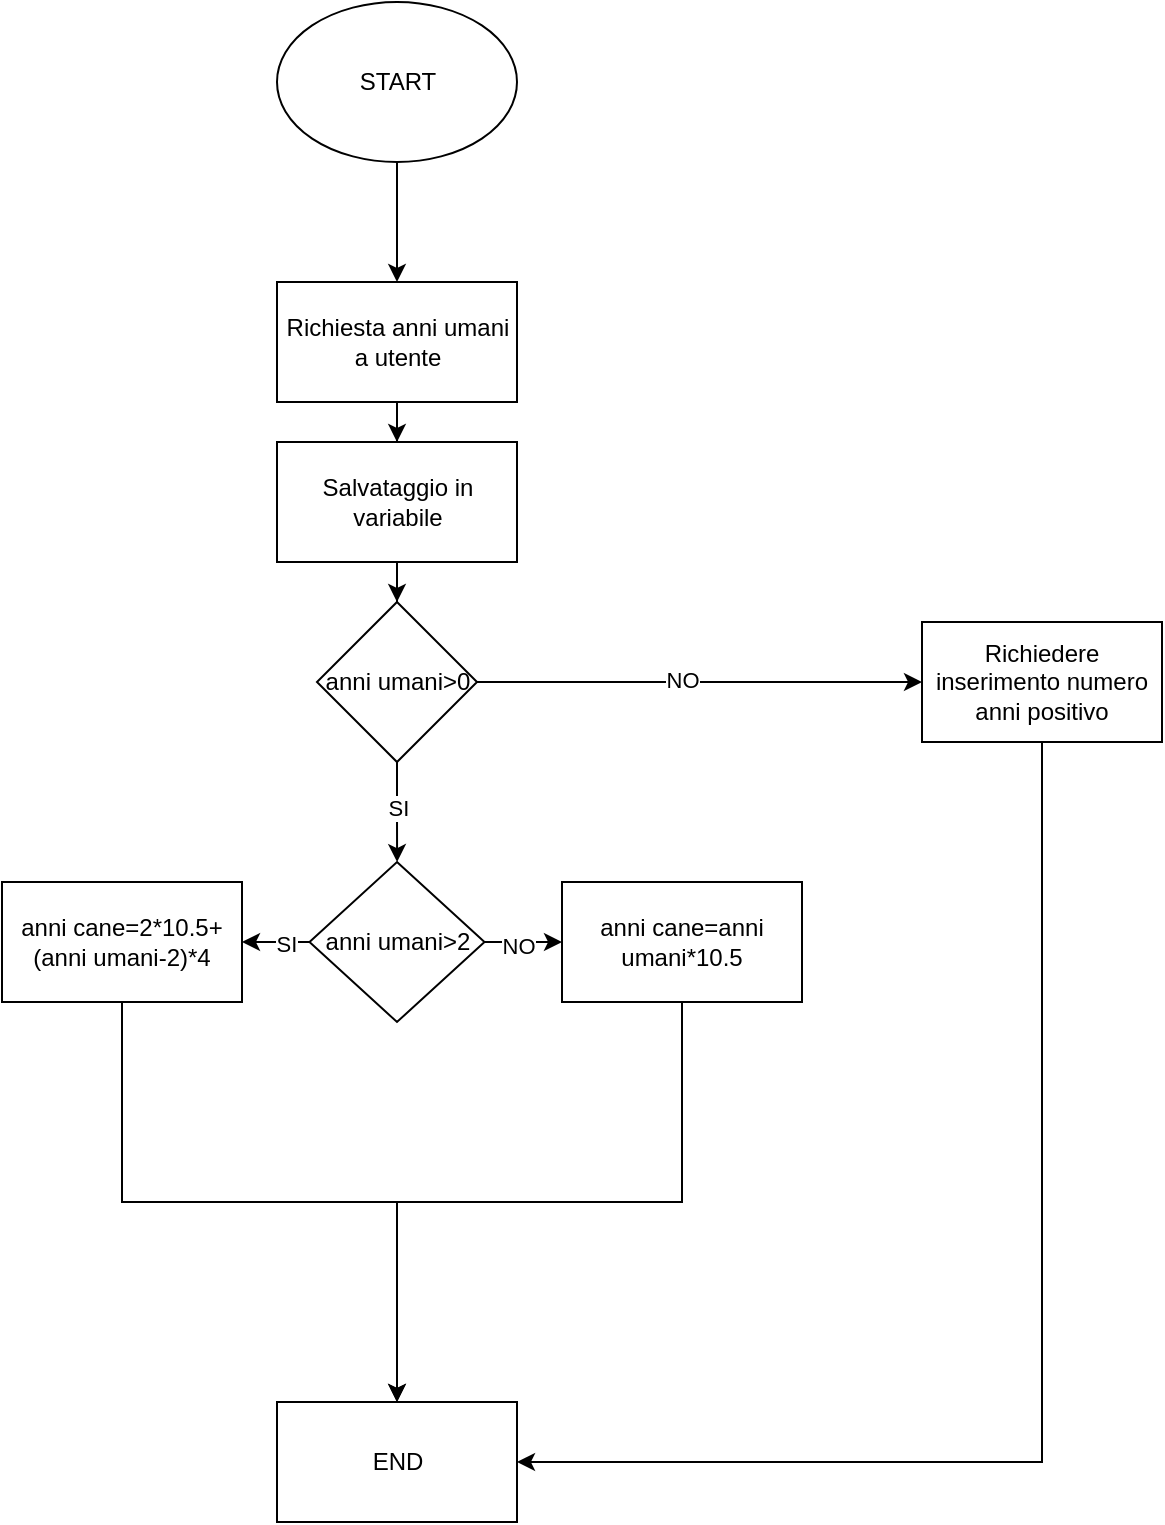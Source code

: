 <mxfile version="24.0.7" type="device">
  <diagram name="Pagina-1" id="sdpn4SL6XhX261tILwV5">
    <mxGraphModel dx="880" dy="529" grid="1" gridSize="10" guides="1" tooltips="1" connect="1" arrows="1" fold="1" page="1" pageScale="1" pageWidth="827" pageHeight="1169" math="0" shadow="0">
      <root>
        <mxCell id="0" />
        <mxCell id="1" parent="0" />
        <mxCell id="wHGuvWNhkksT_jJrm1FT-20" value="" style="edgeStyle=orthogonalEdgeStyle;rounded=0;orthogonalLoop=1;jettySize=auto;html=1;" parent="1" source="wHGuvWNhkksT_jJrm1FT-18" edge="1">
          <mxGeometry relative="1" as="geometry">
            <mxPoint x="397.5" y="160" as="targetPoint" />
          </mxGeometry>
        </mxCell>
        <mxCell id="wHGuvWNhkksT_jJrm1FT-18" value="START" style="ellipse;whiteSpace=wrap;html=1;" parent="1" vertex="1">
          <mxGeometry x="337.5" y="20" width="120" height="80" as="geometry" />
        </mxCell>
        <mxCell id="kc7ZdKqNgRIp1ESYsqee-3" value="" style="edgeStyle=orthogonalEdgeStyle;rounded=0;orthogonalLoop=1;jettySize=auto;html=1;" edge="1" parent="1" source="kc7ZdKqNgRIp1ESYsqee-1" target="kc7ZdKqNgRIp1ESYsqee-2">
          <mxGeometry relative="1" as="geometry" />
        </mxCell>
        <mxCell id="kc7ZdKqNgRIp1ESYsqee-1" value="Richiesta anni umani a utente" style="rounded=0;whiteSpace=wrap;html=1;" vertex="1" parent="1">
          <mxGeometry x="337.5" y="160" width="120" height="60" as="geometry" />
        </mxCell>
        <mxCell id="kc7ZdKqNgRIp1ESYsqee-7" value="" style="edgeStyle=orthogonalEdgeStyle;rounded=0;orthogonalLoop=1;jettySize=auto;html=1;" edge="1" parent="1" source="kc7ZdKqNgRIp1ESYsqee-2" target="kc7ZdKqNgRIp1ESYsqee-6">
          <mxGeometry relative="1" as="geometry" />
        </mxCell>
        <mxCell id="kc7ZdKqNgRIp1ESYsqee-2" value="Salvataggio in variabile" style="whiteSpace=wrap;html=1;rounded=0;" vertex="1" parent="1">
          <mxGeometry x="337.5" y="240" width="120" height="60" as="geometry" />
        </mxCell>
        <mxCell id="kc7ZdKqNgRIp1ESYsqee-9" value="" style="edgeStyle=orthogonalEdgeStyle;rounded=0;orthogonalLoop=1;jettySize=auto;html=1;" edge="1" parent="1" source="kc7ZdKqNgRIp1ESYsqee-6" target="kc7ZdKqNgRIp1ESYsqee-8">
          <mxGeometry relative="1" as="geometry" />
        </mxCell>
        <mxCell id="kc7ZdKqNgRIp1ESYsqee-10" value="NO" style="edgeLabel;html=1;align=center;verticalAlign=middle;resizable=0;points=[];" vertex="1" connectable="0" parent="kc7ZdKqNgRIp1ESYsqee-9">
          <mxGeometry x="-0.083" y="1" relative="1" as="geometry">
            <mxPoint as="offset" />
          </mxGeometry>
        </mxCell>
        <mxCell id="kc7ZdKqNgRIp1ESYsqee-17" value="" style="edgeStyle=orthogonalEdgeStyle;rounded=0;orthogonalLoop=1;jettySize=auto;html=1;" edge="1" parent="1" source="kc7ZdKqNgRIp1ESYsqee-6" target="kc7ZdKqNgRIp1ESYsqee-16">
          <mxGeometry relative="1" as="geometry" />
        </mxCell>
        <mxCell id="kc7ZdKqNgRIp1ESYsqee-18" value="SI" style="edgeLabel;html=1;align=center;verticalAlign=middle;resizable=0;points=[];" vertex="1" connectable="0" parent="kc7ZdKqNgRIp1ESYsqee-17">
          <mxGeometry x="-0.084" y="1" relative="1" as="geometry">
            <mxPoint x="-1" as="offset" />
          </mxGeometry>
        </mxCell>
        <mxCell id="kc7ZdKqNgRIp1ESYsqee-6" value="anni umani&amp;gt;0" style="rhombus;whiteSpace=wrap;html=1;rounded=0;" vertex="1" parent="1">
          <mxGeometry x="357.5" y="320" width="80" height="80" as="geometry" />
        </mxCell>
        <mxCell id="kc7ZdKqNgRIp1ESYsqee-12" value="" style="edgeStyle=orthogonalEdgeStyle;rounded=0;orthogonalLoop=1;jettySize=auto;html=1;" edge="1" parent="1" source="kc7ZdKqNgRIp1ESYsqee-8" target="kc7ZdKqNgRIp1ESYsqee-11">
          <mxGeometry relative="1" as="geometry">
            <Array as="points">
              <mxPoint x="720" y="750" />
            </Array>
          </mxGeometry>
        </mxCell>
        <mxCell id="kc7ZdKqNgRIp1ESYsqee-8" value="Richiedere inserimento numero anni positivo" style="whiteSpace=wrap;html=1;rounded=0;" vertex="1" parent="1">
          <mxGeometry x="660" y="330" width="120" height="60" as="geometry" />
        </mxCell>
        <mxCell id="kc7ZdKqNgRIp1ESYsqee-11" value="END" style="whiteSpace=wrap;html=1;rounded=0;" vertex="1" parent="1">
          <mxGeometry x="337.5" y="720" width="120" height="60" as="geometry" />
        </mxCell>
        <mxCell id="kc7ZdKqNgRIp1ESYsqee-20" value="" style="edgeStyle=orthogonalEdgeStyle;rounded=0;orthogonalLoop=1;jettySize=auto;html=1;" edge="1" parent="1" source="kc7ZdKqNgRIp1ESYsqee-16" target="kc7ZdKqNgRIp1ESYsqee-19">
          <mxGeometry relative="1" as="geometry" />
        </mxCell>
        <mxCell id="kc7ZdKqNgRIp1ESYsqee-21" value="SI" style="edgeLabel;html=1;align=center;verticalAlign=middle;resizable=0;points=[];" vertex="1" connectable="0" parent="kc7ZdKqNgRIp1ESYsqee-20">
          <mxGeometry x="-0.453" y="1" relative="1" as="geometry">
            <mxPoint as="offset" />
          </mxGeometry>
        </mxCell>
        <mxCell id="kc7ZdKqNgRIp1ESYsqee-23" value="" style="edgeStyle=orthogonalEdgeStyle;rounded=0;orthogonalLoop=1;jettySize=auto;html=1;" edge="1" parent="1" source="kc7ZdKqNgRIp1ESYsqee-16" target="kc7ZdKqNgRIp1ESYsqee-22">
          <mxGeometry relative="1" as="geometry" />
        </mxCell>
        <mxCell id="kc7ZdKqNgRIp1ESYsqee-24" value="NO" style="edgeLabel;html=1;align=center;verticalAlign=middle;resizable=0;points=[];" vertex="1" connectable="0" parent="kc7ZdKqNgRIp1ESYsqee-23">
          <mxGeometry x="-0.19" y="-2" relative="1" as="geometry">
            <mxPoint as="offset" />
          </mxGeometry>
        </mxCell>
        <mxCell id="kc7ZdKqNgRIp1ESYsqee-16" value="anni umani&amp;gt;2" style="rhombus;whiteSpace=wrap;html=1;rounded=0;" vertex="1" parent="1">
          <mxGeometry x="353.75" y="450" width="87.5" height="80" as="geometry" />
        </mxCell>
        <mxCell id="kc7ZdKqNgRIp1ESYsqee-26" style="edgeStyle=orthogonalEdgeStyle;rounded=0;orthogonalLoop=1;jettySize=auto;html=1;exitX=0.5;exitY=1;exitDx=0;exitDy=0;entryX=0.5;entryY=0;entryDx=0;entryDy=0;" edge="1" parent="1" source="kc7ZdKqNgRIp1ESYsqee-19" target="kc7ZdKqNgRIp1ESYsqee-11">
          <mxGeometry relative="1" as="geometry">
            <mxPoint x="370" y="700" as="targetPoint" />
          </mxGeometry>
        </mxCell>
        <mxCell id="kc7ZdKqNgRIp1ESYsqee-19" value="anni cane=2*10.5+(anni umani-2)*4" style="whiteSpace=wrap;html=1;rounded=0;" vertex="1" parent="1">
          <mxGeometry x="200" y="460" width="120" height="60" as="geometry" />
        </mxCell>
        <mxCell id="kc7ZdKqNgRIp1ESYsqee-25" style="edgeStyle=orthogonalEdgeStyle;rounded=0;orthogonalLoop=1;jettySize=auto;html=1;exitX=0.5;exitY=1;exitDx=0;exitDy=0;entryX=0.5;entryY=0;entryDx=0;entryDy=0;" edge="1" parent="1" source="kc7ZdKqNgRIp1ESYsqee-22" target="kc7ZdKqNgRIp1ESYsqee-11">
          <mxGeometry relative="1" as="geometry" />
        </mxCell>
        <mxCell id="kc7ZdKqNgRIp1ESYsqee-22" value="anni cane=anni umani*10.5" style="whiteSpace=wrap;html=1;rounded=0;" vertex="1" parent="1">
          <mxGeometry x="480" y="460" width="120" height="60" as="geometry" />
        </mxCell>
      </root>
    </mxGraphModel>
  </diagram>
</mxfile>
